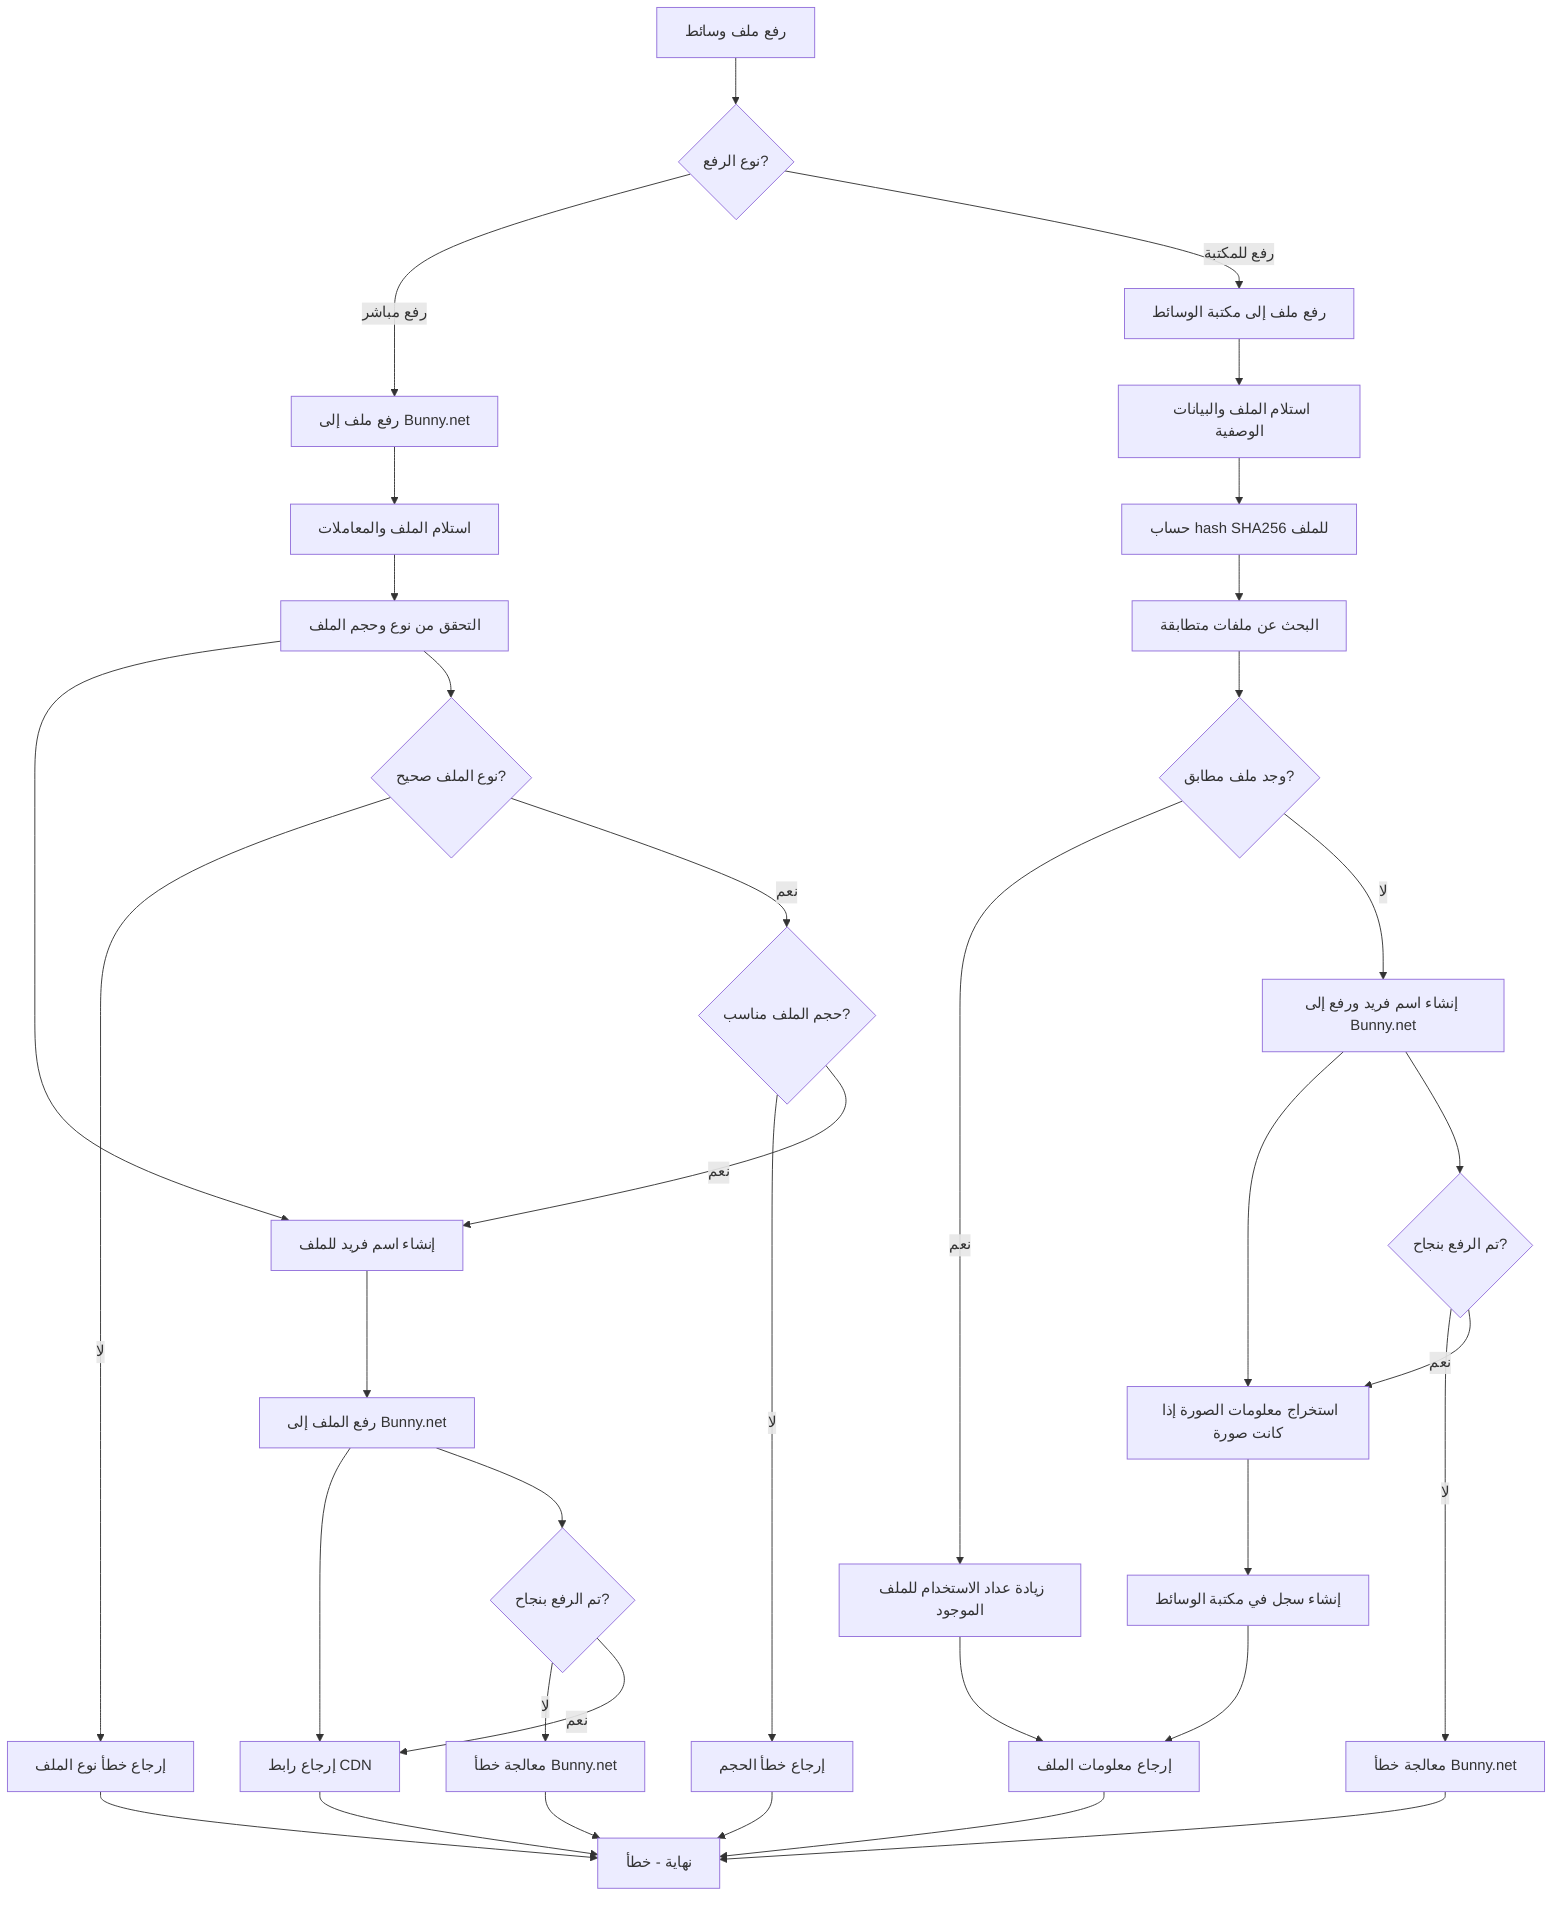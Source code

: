 %% Media Upload & Management Flow
%% View at https://mermaid.live
flowchart TD
  A[رفع ملف وسائط] --> B{نوع الرفع?}
  B -->|رفع مباشر| C[رفع ملف إلى Bunny.net]
  B -->|رفع للمكتبة| D[رفع ملف إلى مكتبة الوسائط]

  %% Direct Upload
  C --> C1[استلام الملف والمعاملات]
  C1 --> C2[التحقق من نوع وحجم الملف]
  C2 --> C3[إنشاء اسم فريد للملف]
  C3 --> C4[رفع الملف إلى Bunny.net]
  C4 --> C5[إرجاع رابط CDN]

  %% Media Library Upload
  D --> D1[استلام الملف والبيانات الوصفية]
  D1 --> D2[حساب hash SHA256 للملف]
  D2 --> D3[البحث عن ملفات متطابقة]
  D3 --> D4{وجد ملف مطابق?}
  D4 -->|نعم| D5[زيادة عداد الاستخدام للملف الموجود]
  D4 -->|لا| D6[إنشاء اسم فريد ورفع إلى Bunny.net]
  D6 --> D7[استخراج معلومات الصورة إذا كانت صورة]
  D7 --> D8[إنشاء سجل في مكتبة الوسائط]
  D8 --> D9[إرجاع معلومات الملف]

  D5 --> D9

  %% File Validation
  C2 --> C2A{نوع الملف صحيح?}
  C2A -->|لا| C2B[إرجاع خطأ نوع الملف]
  C2A -->|نعم| C2C{حجم الملف مناسب?}
  C2C -->|لا| C2D[إرجاع خطأ الحجم]
  C2C -->|نعم| C3

  C2B --> Z[نهاية - خطأ]
  C2D --> Z

  %% Bunny.net Operations
  C4 --> C4A{تم الرفع بنجاح?}
  C4A -->|لا| C4B[معالجة خطأ Bunny.net]
  C4A -->|نعم| C5

  C4B --> Z

  D6 --> D6A{تم الرفع بنجاح?}
  D6A -->|لا| D6B[معالجة خطأ Bunny.net]
  D6A -->|نعم| D7

  D6B --> Z

  %% End points
  C5 --> Z
  D9 --> Z